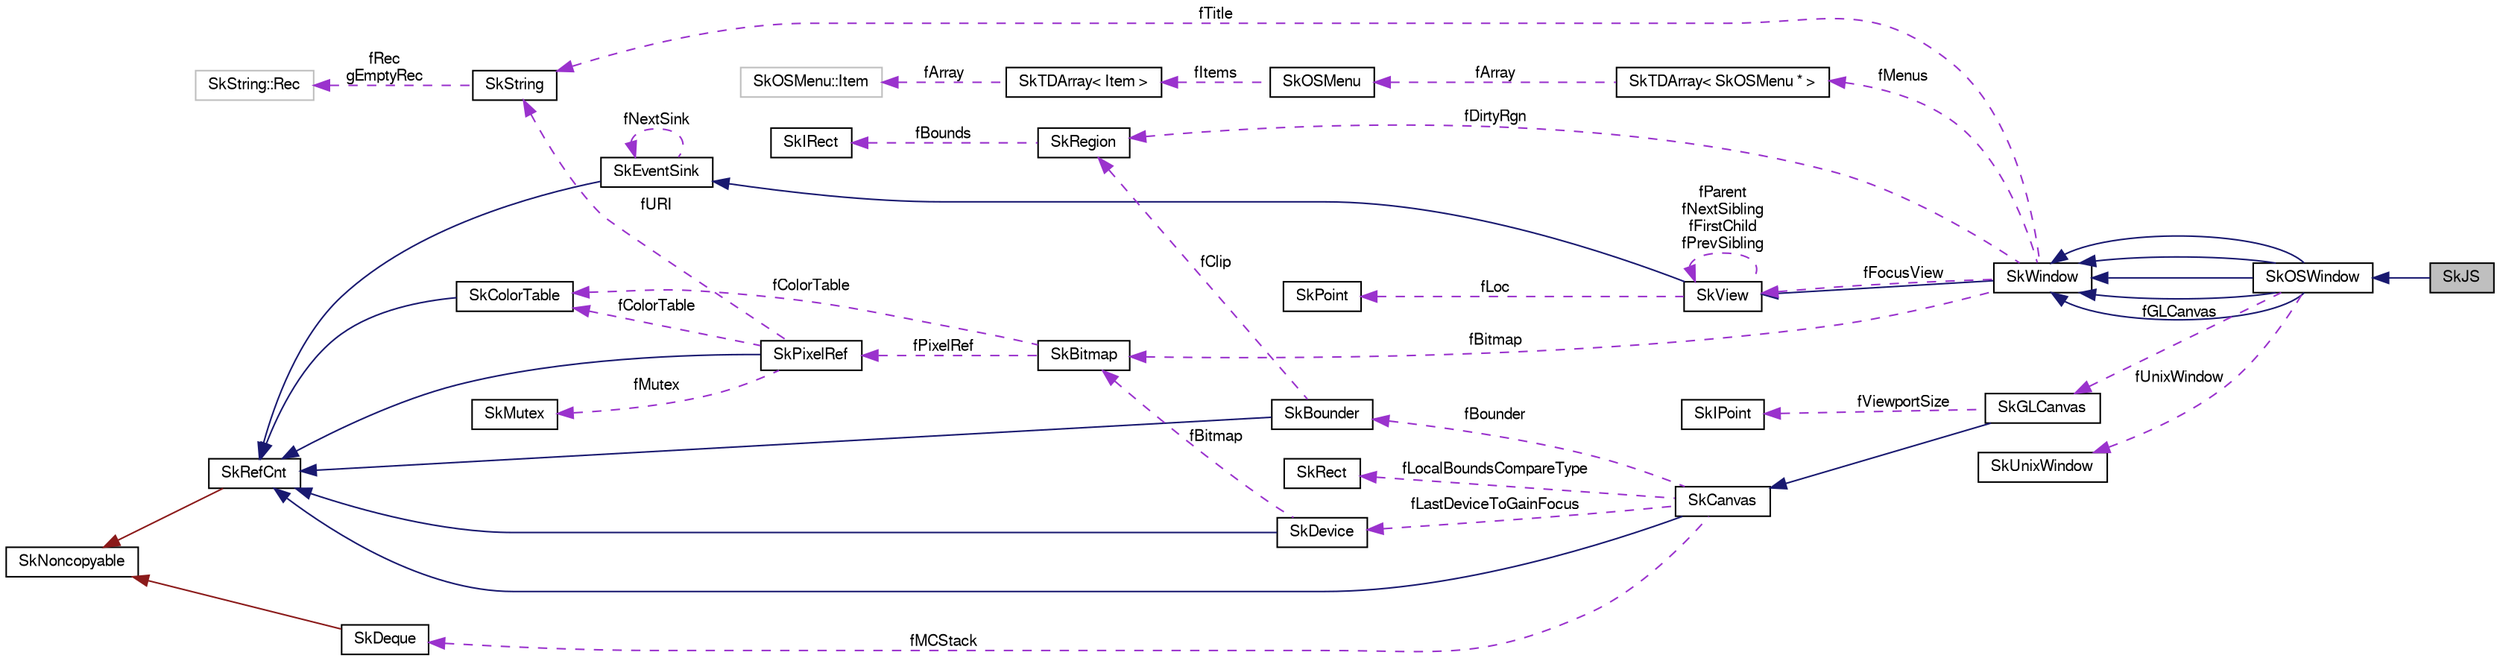 digraph G
{
  edge [fontname="FreeSans",fontsize="10",labelfontname="FreeSans",labelfontsize="10"];
  node [fontname="FreeSans",fontsize="10",shape=record];
  rankdir=LR;
  Node1 [label="SkJS",height=0.2,width=0.4,color="black", fillcolor="grey75", style="filled" fontcolor="black"];
  Node2 -> Node1 [dir=back,color="midnightblue",fontsize="10",style="solid",fontname="FreeSans"];
  Node2 [label="SkOSWindow",height=0.2,width=0.4,color="black", fillcolor="white", style="filled",URL="$class_sk_o_s_window.html"];
  Node3 -> Node2 [dir=back,color="midnightblue",fontsize="10",style="solid",fontname="FreeSans"];
  Node3 [label="SkWindow",height=0.2,width=0.4,color="black", fillcolor="white", style="filled",URL="$class_sk_window.html"];
  Node4 -> Node3 [dir=back,color="midnightblue",fontsize="10",style="solid",fontname="FreeSans"];
  Node4 [label="SkView",height=0.2,width=0.4,color="black", fillcolor="white", style="filled",URL="$class_sk_view.html"];
  Node5 -> Node4 [dir=back,color="midnightblue",fontsize="10",style="solid",fontname="FreeSans"];
  Node5 [label="SkEventSink",height=0.2,width=0.4,color="black", fillcolor="white", style="filled",URL="$class_sk_event_sink.html"];
  Node6 -> Node5 [dir=back,color="midnightblue",fontsize="10",style="solid",fontname="FreeSans"];
  Node6 [label="SkRefCnt",height=0.2,width=0.4,color="black", fillcolor="white", style="filled",URL="$class_sk_ref_cnt.html"];
  Node7 -> Node6 [dir=back,color="firebrick4",fontsize="10",style="solid",fontname="FreeSans"];
  Node7 [label="SkNoncopyable",height=0.2,width=0.4,color="black", fillcolor="white", style="filled",URL="$class_sk_noncopyable.html"];
  Node5 -> Node5 [dir=back,color="darkorchid3",fontsize="10",style="dashed",label="fNextSink",fontname="FreeSans"];
  Node4 -> Node4 [dir=back,color="darkorchid3",fontsize="10",style="dashed",label="fParent\nfNextSibling\nfFirstChild\nfPrevSibling",fontname="FreeSans"];
  Node8 -> Node4 [dir=back,color="darkorchid3",fontsize="10",style="dashed",label="fLoc",fontname="FreeSans"];
  Node8 [label="SkPoint",height=0.2,width=0.4,color="black", fillcolor="white", style="filled",URL="$struct_sk_point.html"];
  Node9 -> Node3 [dir=back,color="darkorchid3",fontsize="10",style="dashed",label="fDirtyRgn",fontname="FreeSans"];
  Node9 [label="SkRegion",height=0.2,width=0.4,color="black", fillcolor="white", style="filled",URL="$class_sk_region.html"];
  Node10 -> Node9 [dir=back,color="darkorchid3",fontsize="10",style="dashed",label="fBounds",fontname="FreeSans"];
  Node10 [label="SkIRect",height=0.2,width=0.4,color="black", fillcolor="white", style="filled",URL="$struct_sk_i_rect.html"];
  Node11 -> Node3 [dir=back,color="darkorchid3",fontsize="10",style="dashed",label="fBitmap",fontname="FreeSans"];
  Node11 [label="SkBitmap",height=0.2,width=0.4,color="black", fillcolor="white", style="filled",URL="$class_sk_bitmap.html"];
  Node12 -> Node11 [dir=back,color="darkorchid3",fontsize="10",style="dashed",label="fColorTable",fontname="FreeSans"];
  Node12 [label="SkColorTable",height=0.2,width=0.4,color="black", fillcolor="white", style="filled",URL="$class_sk_color_table.html"];
  Node6 -> Node12 [dir=back,color="midnightblue",fontsize="10",style="solid",fontname="FreeSans"];
  Node13 -> Node11 [dir=back,color="darkorchid3",fontsize="10",style="dashed",label="fPixelRef",fontname="FreeSans"];
  Node13 [label="SkPixelRef",height=0.2,width=0.4,color="black", fillcolor="white", style="filled",URL="$class_sk_pixel_ref.html"];
  Node6 -> Node13 [dir=back,color="midnightblue",fontsize="10",style="solid",fontname="FreeSans"];
  Node12 -> Node13 [dir=back,color="darkorchid3",fontsize="10",style="dashed",label="fColorTable",fontname="FreeSans"];
  Node14 -> Node13 [dir=back,color="darkorchid3",fontsize="10",style="dashed",label="fMutex",fontname="FreeSans"];
  Node14 [label="SkMutex",height=0.2,width=0.4,color="black", fillcolor="white", style="filled",URL="$class_sk_mutex.html"];
  Node15 -> Node13 [dir=back,color="darkorchid3",fontsize="10",style="dashed",label="fURI",fontname="FreeSans"];
  Node15 [label="SkString",height=0.2,width=0.4,color="black", fillcolor="white", style="filled",URL="$class_sk_string.html"];
  Node16 -> Node15 [dir=back,color="darkorchid3",fontsize="10",style="dashed",label="fRec\ngEmptyRec",fontname="FreeSans"];
  Node16 [label="SkString::Rec",height=0.2,width=0.4,color="grey75", fillcolor="white", style="filled"];
  Node17 -> Node3 [dir=back,color="darkorchid3",fontsize="10",style="dashed",label="fMenus",fontname="FreeSans"];
  Node17 [label="SkTDArray\< SkOSMenu * \>",height=0.2,width=0.4,color="black", fillcolor="white", style="filled",URL="$class_sk_t_d_array.html"];
  Node18 -> Node17 [dir=back,color="darkorchid3",fontsize="10",style="dashed",label="fArray",fontname="FreeSans"];
  Node18 [label="SkOSMenu",height=0.2,width=0.4,color="black", fillcolor="white", style="filled",URL="$class_sk_o_s_menu.html"];
  Node19 -> Node18 [dir=back,color="darkorchid3",fontsize="10",style="dashed",label="fItems",fontname="FreeSans"];
  Node19 [label="SkTDArray\< Item \>",height=0.2,width=0.4,color="black", fillcolor="white", style="filled",URL="$class_sk_t_d_array.html"];
  Node20 -> Node19 [dir=back,color="darkorchid3",fontsize="10",style="dashed",label="fArray",fontname="FreeSans"];
  Node20 [label="SkOSMenu::Item",height=0.2,width=0.4,color="grey75", fillcolor="white", style="filled"];
  Node4 -> Node3 [dir=back,color="darkorchid3",fontsize="10",style="dashed",label="fFocusView",fontname="FreeSans"];
  Node15 -> Node3 [dir=back,color="darkorchid3",fontsize="10",style="dashed",label="fTitle",fontname="FreeSans"];
  Node3 -> Node2 [dir=back,color="midnightblue",fontsize="10",style="solid",fontname="FreeSans"];
  Node3 -> Node2 [dir=back,color="midnightblue",fontsize="10",style="solid",fontname="FreeSans"];
  Node3 -> Node2 [dir=back,color="midnightblue",fontsize="10",style="solid",fontname="FreeSans"];
  Node3 -> Node2 [dir=back,color="midnightblue",fontsize="10",style="solid",fontname="FreeSans"];
  Node21 -> Node2 [dir=back,color="darkorchid3",fontsize="10",style="dashed",label="fGLCanvas",fontname="FreeSans"];
  Node21 [label="SkGLCanvas",height=0.2,width=0.4,color="black", fillcolor="white", style="filled",URL="$class_sk_g_l_canvas.html"];
  Node22 -> Node21 [dir=back,color="midnightblue",fontsize="10",style="solid",fontname="FreeSans"];
  Node22 [label="SkCanvas",height=0.2,width=0.4,color="black", fillcolor="white", style="filled",URL="$class_sk_canvas.html"];
  Node6 -> Node22 [dir=back,color="midnightblue",fontsize="10",style="solid",fontname="FreeSans"];
  Node23 -> Node22 [dir=back,color="darkorchid3",fontsize="10",style="dashed",label="fLastDeviceToGainFocus",fontname="FreeSans"];
  Node23 [label="SkDevice",height=0.2,width=0.4,color="black", fillcolor="white", style="filled",URL="$class_sk_device.html"];
  Node6 -> Node23 [dir=back,color="midnightblue",fontsize="10",style="solid",fontname="FreeSans"];
  Node11 -> Node23 [dir=back,color="darkorchid3",fontsize="10",style="dashed",label="fBitmap",fontname="FreeSans"];
  Node24 -> Node22 [dir=back,color="darkorchid3",fontsize="10",style="dashed",label="fMCStack",fontname="FreeSans"];
  Node24 [label="SkDeque",height=0.2,width=0.4,color="black", fillcolor="white", style="filled",URL="$class_sk_deque.html"];
  Node7 -> Node24 [dir=back,color="firebrick4",fontsize="10",style="solid",fontname="FreeSans"];
  Node25 -> Node22 [dir=back,color="darkorchid3",fontsize="10",style="dashed",label="fLocalBoundsCompareType",fontname="FreeSans"];
  Node25 [label="SkRect",height=0.2,width=0.4,color="black", fillcolor="white", style="filled",URL="$struct_sk_rect.html"];
  Node26 -> Node22 [dir=back,color="darkorchid3",fontsize="10",style="dashed",label="fBounder",fontname="FreeSans"];
  Node26 [label="SkBounder",height=0.2,width=0.4,color="black", fillcolor="white", style="filled",URL="$class_sk_bounder.html"];
  Node6 -> Node26 [dir=back,color="midnightblue",fontsize="10",style="solid",fontname="FreeSans"];
  Node9 -> Node26 [dir=back,color="darkorchid3",fontsize="10",style="dashed",label="fClip",fontname="FreeSans"];
  Node27 -> Node21 [dir=back,color="darkorchid3",fontsize="10",style="dashed",label="fViewportSize",fontname="FreeSans"];
  Node27 [label="SkIPoint",height=0.2,width=0.4,color="black", fillcolor="white", style="filled",URL="$struct_sk_i_point.html"];
  Node28 -> Node2 [dir=back,color="darkorchid3",fontsize="10",style="dashed",label="fUnixWindow",fontname="FreeSans"];
  Node28 [label="SkUnixWindow",height=0.2,width=0.4,color="black", fillcolor="white", style="filled",URL="$struct_sk_unix_window.html"];
}
